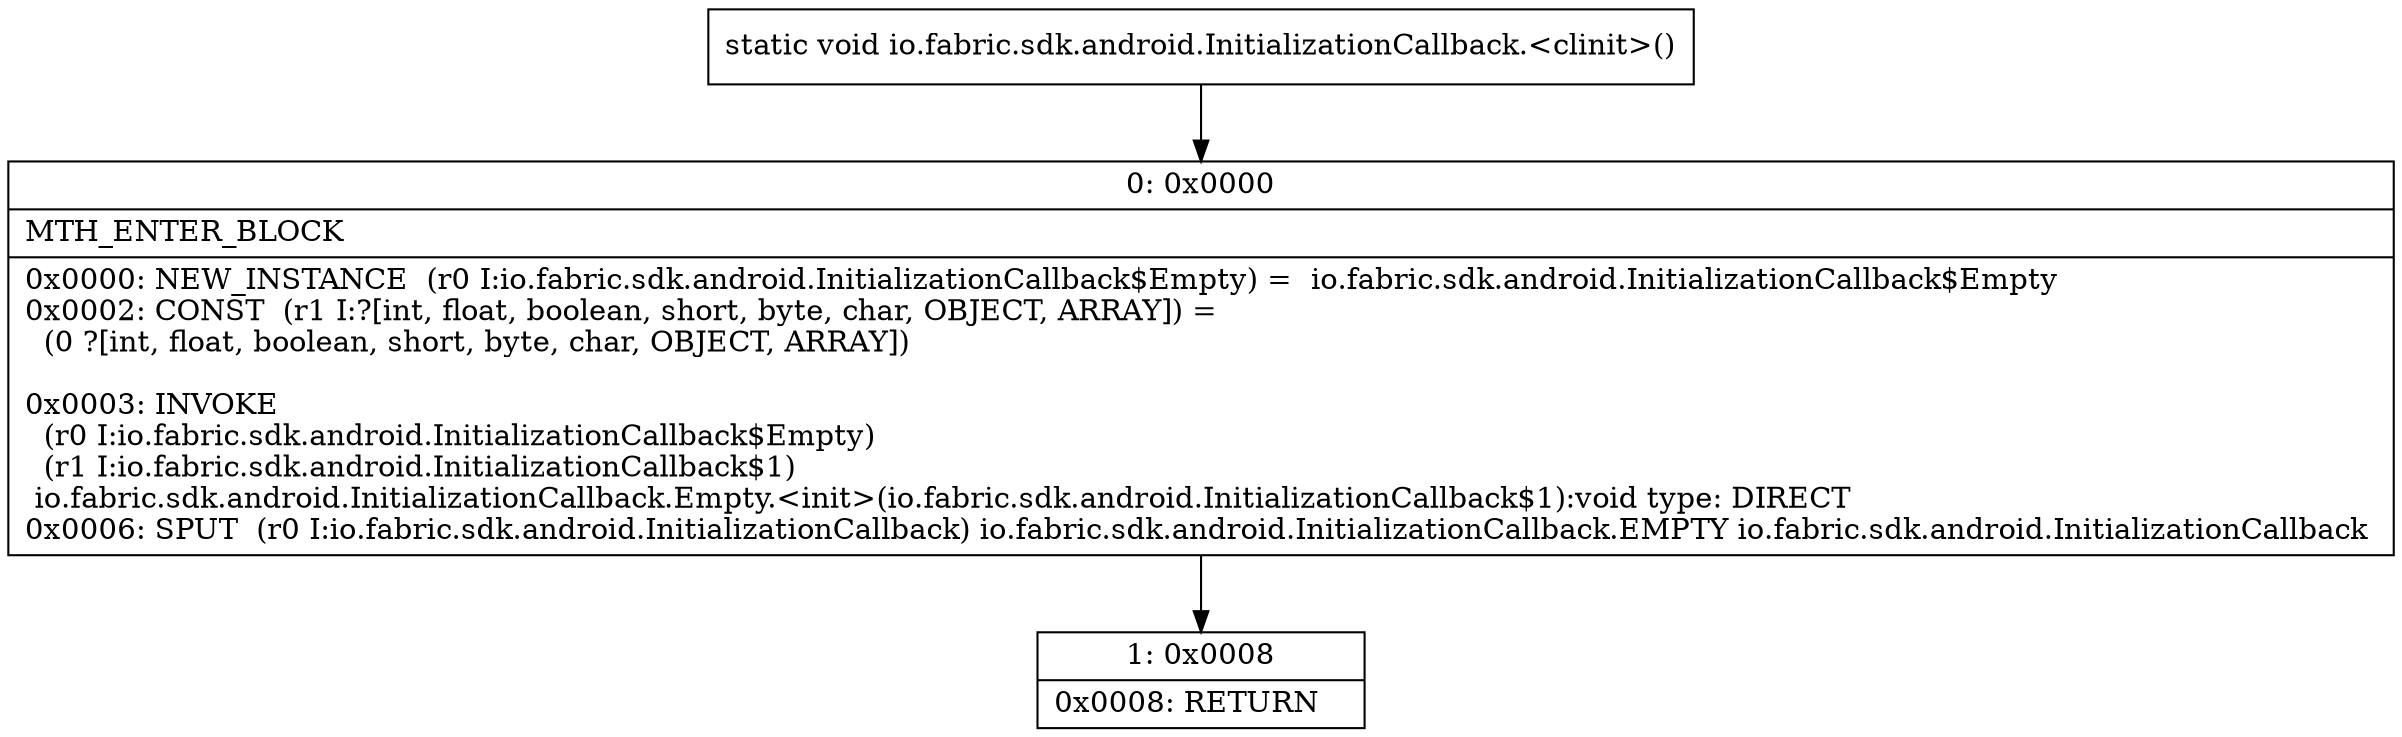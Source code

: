 digraph "CFG forio.fabric.sdk.android.InitializationCallback.\<clinit\>()V" {
Node_0 [shape=record,label="{0\:\ 0x0000|MTH_ENTER_BLOCK\l|0x0000: NEW_INSTANCE  (r0 I:io.fabric.sdk.android.InitializationCallback$Empty) =  io.fabric.sdk.android.InitializationCallback$Empty \l0x0002: CONST  (r1 I:?[int, float, boolean, short, byte, char, OBJECT, ARRAY]) = \l  (0 ?[int, float, boolean, short, byte, char, OBJECT, ARRAY])\l \l0x0003: INVOKE  \l  (r0 I:io.fabric.sdk.android.InitializationCallback$Empty)\l  (r1 I:io.fabric.sdk.android.InitializationCallback$1)\l io.fabric.sdk.android.InitializationCallback.Empty.\<init\>(io.fabric.sdk.android.InitializationCallback$1):void type: DIRECT \l0x0006: SPUT  (r0 I:io.fabric.sdk.android.InitializationCallback) io.fabric.sdk.android.InitializationCallback.EMPTY io.fabric.sdk.android.InitializationCallback \l}"];
Node_1 [shape=record,label="{1\:\ 0x0008|0x0008: RETURN   \l}"];
MethodNode[shape=record,label="{static void io.fabric.sdk.android.InitializationCallback.\<clinit\>() }"];
MethodNode -> Node_0;
Node_0 -> Node_1;
}

